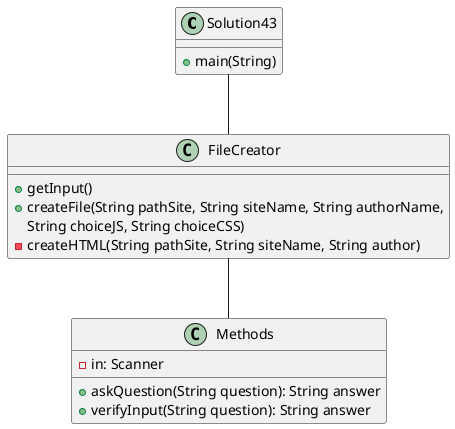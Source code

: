 @startuml
class Solution43{
    'Methods
    +main(String)
}

class FileCreator{
    'Methods
    'Gets the input from user and calls createFile
    +getInput()
    'Creates the files
    +createFile(String pathSite, String siteName, String authorName,
    String choiceJS, String choiceCSS)
    'Creates HTML file
    -createHTML(String pathSite, String siteName, String author)
}

class Methods{
    'Attributes
    -in: Scanner

    'Methods
    'Asks user for input based on question
    +askQuestion(String question): String answer
    'Asks user for a yes or no (y or n)
    'Uses try catch to ensure answer is a string
    +verifyInput(String question): String answer
}

Solution43 -- FileCreator
FileCreator -- Methods
@enduml